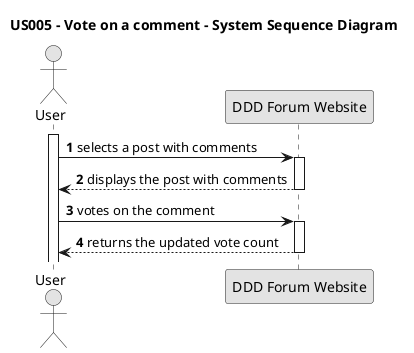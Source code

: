 @startuml US005
skinparam monochrome true
skinparam packageStyle rectangle
skinparam shadowing false

title US005 - Vote on a comment - System Sequence Diagram

autonumber

actor "User" as Employee
participant "DDD Forum Website" as System

activate Employee

    Employee -> System : selects a post with comments
    activate System

    System --> Employee : displays the post with comments
    deactivate System

    Employee -> System : votes on the comment
    activate System

    System --> Employee : returns the updated vote count
    
    deactivate System
@enduml